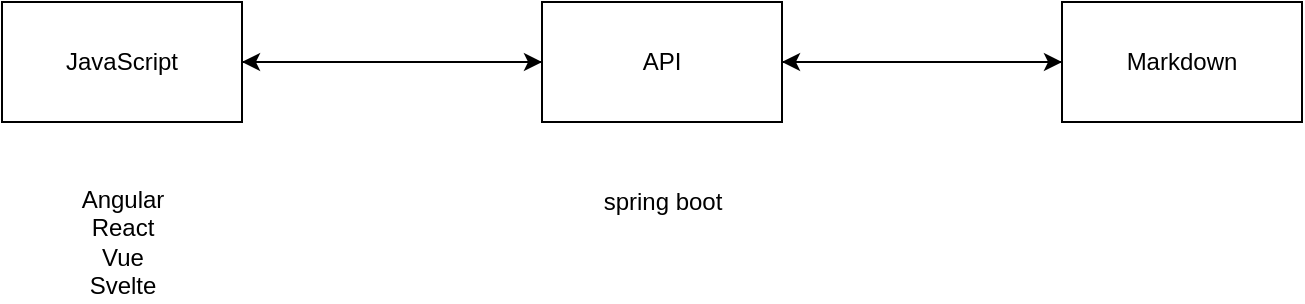 <mxfile version="14.6.13" type="device" pages="3"><diagram id="fG3GZTsbyp88zAU1tBiH" name="JAM Stack"><mxGraphModel dx="981" dy="567" grid="1" gridSize="10" guides="1" tooltips="1" connect="1" arrows="1" fold="1" page="1" pageScale="1" pageWidth="850" pageHeight="1100" math="0" shadow="0"><root><mxCell id="0"/><mxCell id="1" parent="0"/><mxCell id="Qmt3Yup4aWhp46pz_zHm-7" style="edgeStyle=orthogonalEdgeStyle;rounded=0;orthogonalLoop=1;jettySize=auto;html=1;" edge="1" parent="1" source="Qmt3Yup4aWhp46pz_zHm-2" target="Qmt3Yup4aWhp46pz_zHm-3"><mxGeometry relative="1" as="geometry"/></mxCell><mxCell id="Qmt3Yup4aWhp46pz_zHm-2" value="JavaScript" style="whiteSpace=wrap;html=1;" vertex="1" parent="1"><mxGeometry x="50" y="140" width="120" height="60" as="geometry"/></mxCell><mxCell id="Qmt3Yup4aWhp46pz_zHm-8" style="edgeStyle=orthogonalEdgeStyle;rounded=0;orthogonalLoop=1;jettySize=auto;html=1;" edge="1" parent="1" source="Qmt3Yup4aWhp46pz_zHm-3" target="Qmt3Yup4aWhp46pz_zHm-2"><mxGeometry relative="1" as="geometry"/></mxCell><mxCell id="Qmt3Yup4aWhp46pz_zHm-9" style="edgeStyle=orthogonalEdgeStyle;rounded=0;orthogonalLoop=1;jettySize=auto;html=1;" edge="1" parent="1" source="Qmt3Yup4aWhp46pz_zHm-3" target="Qmt3Yup4aWhp46pz_zHm-4"><mxGeometry relative="1" as="geometry"/></mxCell><mxCell id="Qmt3Yup4aWhp46pz_zHm-3" value="API" style="whiteSpace=wrap;html=1;" vertex="1" parent="1"><mxGeometry x="320" y="140" width="120" height="60" as="geometry"/></mxCell><mxCell id="Qmt3Yup4aWhp46pz_zHm-10" style="edgeStyle=orthogonalEdgeStyle;rounded=0;orthogonalLoop=1;jettySize=auto;html=1;" edge="1" parent="1" source="Qmt3Yup4aWhp46pz_zHm-4" target="Qmt3Yup4aWhp46pz_zHm-3"><mxGeometry relative="1" as="geometry"/></mxCell><mxCell id="Qmt3Yup4aWhp46pz_zHm-4" value="Markdown" style="whiteSpace=wrap;html=1;" vertex="1" parent="1"><mxGeometry x="580" y="140" width="120" height="60" as="geometry"/></mxCell><mxCell id="Qmt3Yup4aWhp46pz_zHm-5" value="Angular&lt;br&gt;React&lt;br&gt;Vue&lt;br&gt;Svelte" style="text;html=1;align=center;verticalAlign=middle;resizable=0;points=[];autosize=1;strokeColor=none;" vertex="1" parent="1"><mxGeometry x="80" y="230" width="60" height="60" as="geometry"/></mxCell><mxCell id="Qmt3Yup4aWhp46pz_zHm-6" value="spring boot" style="text;html=1;align=center;verticalAlign=middle;resizable=0;points=[];autosize=1;strokeColor=none;" vertex="1" parent="1"><mxGeometry x="345" y="230" width="70" height="20" as="geometry"/></mxCell></root></mxGraphModel></diagram><diagram id="rcMWoDoGXNiaseUwv3vc" name="Layered Architecture"><mxGraphModel dx="981" dy="567" grid="1" gridSize="10" guides="1" tooltips="1" connect="1" arrows="1" fold="1" page="1" pageScale="1" pageWidth="850" pageHeight="1100" math="0" shadow="0"><root><mxCell id="bdD-RxLMtJQ5Y7Oc0Z78-0"/><mxCell id="bdD-RxLMtJQ5Y7Oc0Z78-1" parent="bdD-RxLMtJQ5Y7Oc0Z78-0"/><mxCell id="bdD-RxLMtJQ5Y7Oc0Z78-3" style="edgeStyle=orthogonalEdgeStyle;rounded=0;orthogonalLoop=1;jettySize=auto;html=1;entryX=0.5;entryY=0;entryDx=0;entryDy=0;" edge="1" parent="bdD-RxLMtJQ5Y7Oc0Z78-1" source="bdD-RxLMtJQ5Y7Oc0Z78-2" target="bdD-RxLMtJQ5Y7Oc0Z78-4"><mxGeometry relative="1" as="geometry"><mxPoint x="370" y="490" as="targetPoint"/></mxGeometry></mxCell><mxCell id="bdD-RxLMtJQ5Y7Oc0Z78-2" value="Client" style="whiteSpace=wrap;html=1;" vertex="1" parent="bdD-RxLMtJQ5Y7Oc0Z78-1"><mxGeometry x="310" y="170" width="120" height="60" as="geometry"/></mxCell><mxCell id="bdD-RxLMtJQ5Y7Oc0Z78-9" style="edgeStyle=orthogonalEdgeStyle;rounded=0;orthogonalLoop=1;jettySize=auto;html=1;" edge="1" parent="bdD-RxLMtJQ5Y7Oc0Z78-1" source="bdD-RxLMtJQ5Y7Oc0Z78-4"><mxGeometry relative="1" as="geometry"><mxPoint x="370" y="620" as="targetPoint"/></mxGeometry></mxCell><mxCell id="bdD-RxLMtJQ5Y7Oc0Z78-13" style="edgeStyle=orthogonalEdgeStyle;rounded=0;orthogonalLoop=1;jettySize=auto;html=1;" edge="1" parent="bdD-RxLMtJQ5Y7Oc0Z78-1" source="bdD-RxLMtJQ5Y7Oc0Z78-4"><mxGeometry relative="1" as="geometry"><mxPoint x="370" y="230.0" as="targetPoint"/></mxGeometry></mxCell><mxCell id="bdD-RxLMtJQ5Y7Oc0Z78-4" value="Controller" style="whiteSpace=wrap;html=1;" vertex="1" parent="bdD-RxLMtJQ5Y7Oc0Z78-1"><mxGeometry x="310" y="500" width="120" height="60" as="geometry"/></mxCell><mxCell id="bdD-RxLMtJQ5Y7Oc0Z78-5" value="Handling Request&lt;br&gt;Control Flow&lt;br&gt;Produce Response" style="text;html=1;align=center;verticalAlign=middle;resizable=0;points=[];autosize=1;strokeColor=none;" vertex="1" parent="bdD-RxLMtJQ5Y7Oc0Z78-1"><mxGeometry x="440" y="460" width="120" height="50" as="geometry"/></mxCell><mxCell id="bdD-RxLMtJQ5Y7Oc0Z78-6" value="Browser&lt;br&gt;Postman" style="text;html=1;align=center;verticalAlign=middle;resizable=0;points=[];autosize=1;strokeColor=none;" vertex="1" parent="bdD-RxLMtJQ5Y7Oc0Z78-1"><mxGeometry x="450" y="175" width="60" height="30" as="geometry"/></mxCell><mxCell id="bdD-RxLMtJQ5Y7Oc0Z78-12" style="edgeStyle=orthogonalEdgeStyle;rounded=0;orthogonalLoop=1;jettySize=auto;html=1;" edge="1" parent="bdD-RxLMtJQ5Y7Oc0Z78-1" source="bdD-RxLMtJQ5Y7Oc0Z78-10"><mxGeometry relative="1" as="geometry"><mxPoint x="370" y="560" as="targetPoint"/></mxGeometry></mxCell><mxCell id="bdD-RxLMtJQ5Y7Oc0Z78-10" value="Model" style="whiteSpace=wrap;html=1;" vertex="1" parent="bdD-RxLMtJQ5Y7Oc0Z78-1"><mxGeometry x="310" y="620" width="120" height="60" as="geometry"/></mxCell><mxCell id="bdD-RxLMtJQ5Y7Oc0Z78-11" value="DDL&lt;br&gt;DML" style="text;html=1;align=center;verticalAlign=middle;resizable=0;points=[];autosize=1;strokeColor=none;" vertex="1" parent="bdD-RxLMtJQ5Y7Oc0Z78-1"><mxGeometry x="480" y="635" width="40" height="30" as="geometry"/></mxCell></root></mxGraphModel></diagram><diagram id="TfKfBmnK5wMj13y8HkbJ" name="From"><mxGraphModel dx="1185" dy="685" grid="1" gridSize="10" guides="1" tooltips="1" connect="1" arrows="1" fold="1" page="1" pageScale="1" pageWidth="850" pageHeight="1100" math="0" shadow="0"><root><mxCell id="zTPGsTsxfxsvFsvEjrx_-0"/><mxCell id="zTPGsTsxfxsvFsvEjrx_-1" parent="zTPGsTsxfxsvFsvEjrx_-0"/><mxCell id="zTPGsTsxfxsvFsvEjrx_-2" value="PostSt" style="rounded=0;whiteSpace=wrap;html=1;" vertex="1" parent="zTPGsTsxfxsvFsvEjrx_-1"><mxGeometry x="170" y="250" width="120" height="60" as="geometry"/></mxCell><mxCell id="zTPGsTsxfxsvFsvEjrx_-8" style="edgeStyle=orthogonalEdgeStyle;rounded=0;orthogonalLoop=1;jettySize=auto;html=1;" edge="1" parent="zTPGsTsxfxsvFsvEjrx_-1" source="zTPGsTsxfxsvFsvEjrx_-3"><mxGeometry relative="1" as="geometry"><mxPoint x="420" y="280" as="targetPoint"/></mxGeometry></mxCell><mxCell id="zTPGsTsxfxsvFsvEjrx_-3" value="PostReq" style="whiteSpace=wrap;html=1;" vertex="1" parent="zTPGsTsxfxsvFsvEjrx_-1"><mxGeometry x="520" y="250" width="120" height="60" as="geometry"/></mxCell></root></mxGraphModel></diagram></mxfile>
